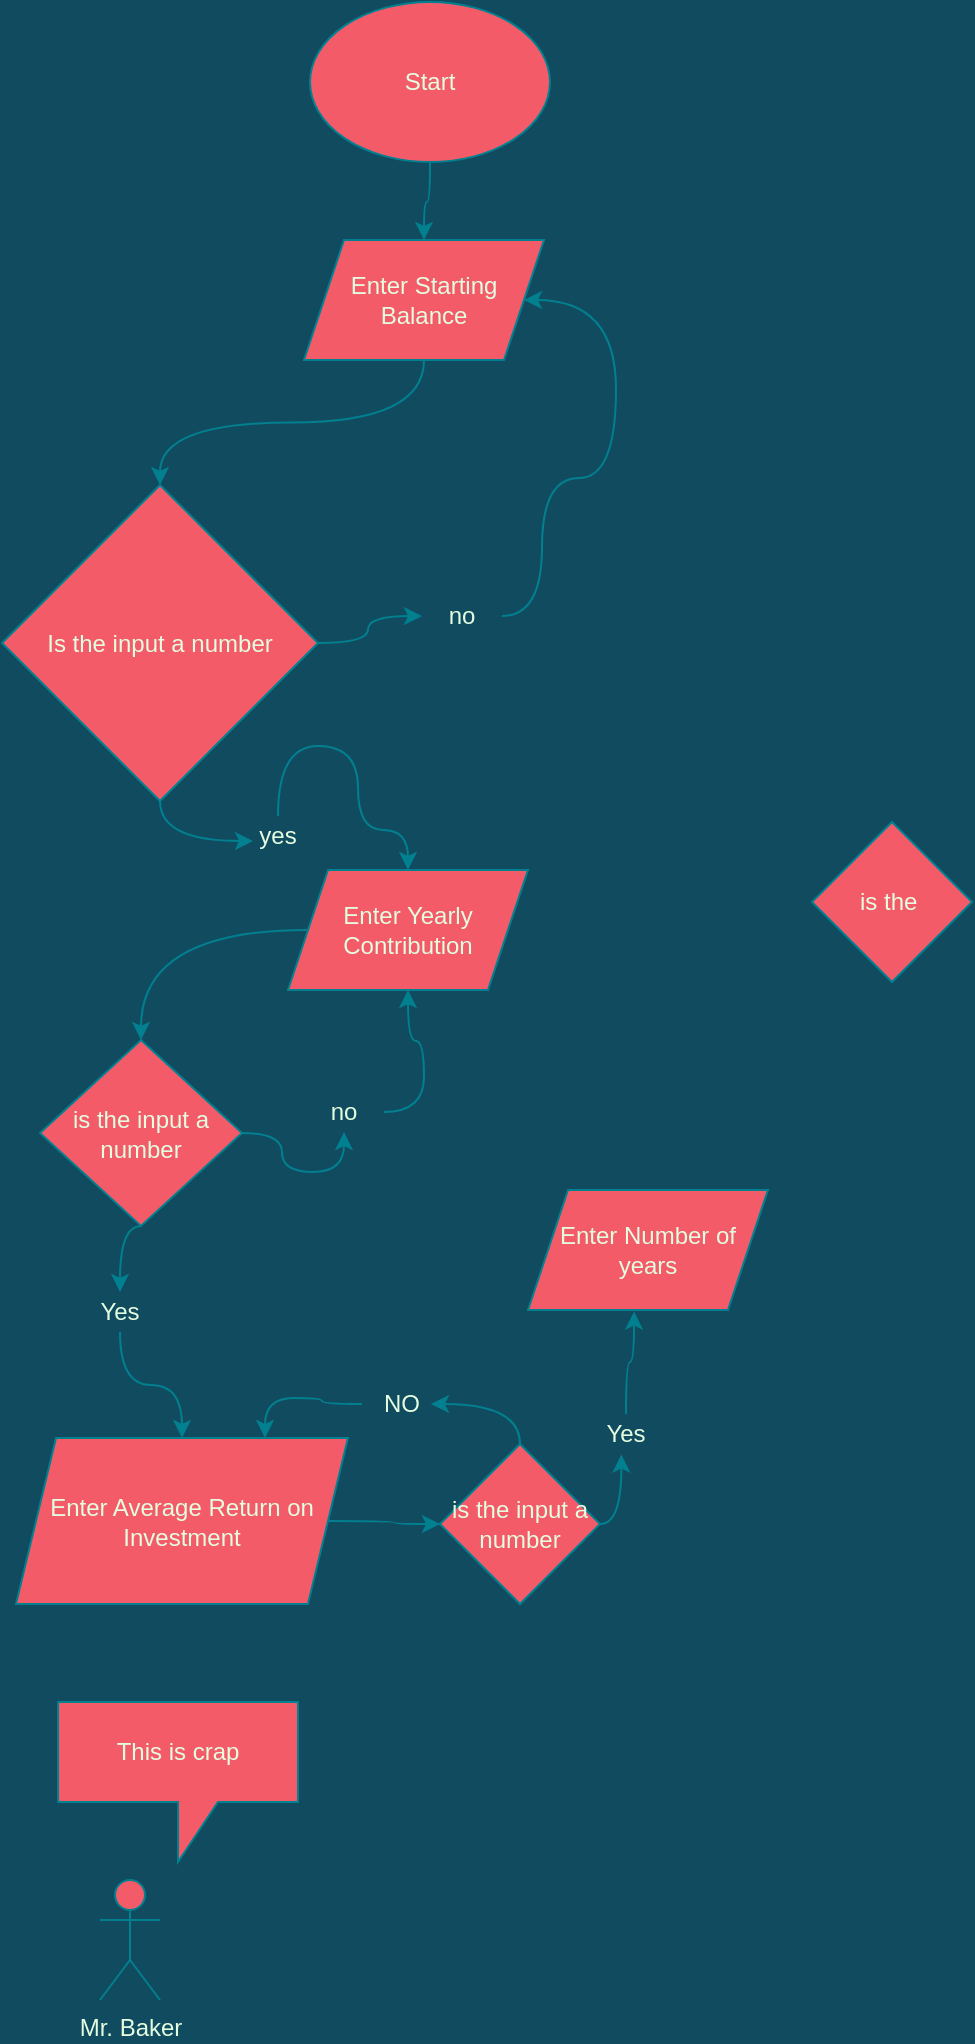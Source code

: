 <mxfile version="13.6.10" type="github">
  <diagram id="qUnon9rWK1T8DNUqRCIi" name="Page-1">
    <mxGraphModel grid="0" dx="508" dy="575" gridSize="10" guides="1" tooltips="1" connect="1" arrows="1" fold="1" page="1" pageScale="1" pageWidth="850" pageHeight="1100" math="0" shadow="0" background="#114B5F">
      <root>
        <mxCell id="0" />
        <mxCell id="1" parent="0" />
        <mxCell id="c7U_lFZOKelw3ld-xOK1-2" value="" parent="1" target="c7U_lFZOKelw3ld-xOK1-1" source="TYUJkwS5z9lv2B-sG-99-1" edge="1" style="edgeStyle=orthogonalEdgeStyle;orthogonalLoop=1;jettySize=auto;html=1;labelBackgroundColor=#114B5F;strokeColor=#028090;fontColor=#E4FDE1;curved=1;exitX=0.5;exitY=1;exitDx=0;exitDy=0;">
          <mxGeometry as="geometry" relative="1">
            <mxPoint as="sourcePoint" x="265" y="200" />
          </mxGeometry>
        </mxCell>
        <mxCell id="TYUJkwS5z9lv2B-sG-99-1" value="Start" parent="1" style="ellipse;whiteSpace=wrap;html=1;fillColor=#F45B69;strokeColor=#028090;fontColor=#E4FDE1;" vertex="1">
          <mxGeometry as="geometry" x="216" y="36" width="120" height="80" />
        </mxCell>
        <mxCell id="c7U_lFZOKelw3ld-xOK1-4" value="" parent="1" target="lZdONFPbMPYTnM9vWjer-17" source="c7U_lFZOKelw3ld-xOK1-1" edge="1" style="edgeStyle=orthogonalEdgeStyle;orthogonalLoop=1;jettySize=auto;html=1;labelBackgroundColor=#114B5F;strokeColor=#028090;fontColor=#E4FDE1;curved=1;entryX=0.5;entryY=0;entryDx=0;entryDy=0;">
          <mxGeometry as="geometry" relative="1">
            <mxPoint as="targetPoint" x="273" y="306" />
          </mxGeometry>
        </mxCell>
        <mxCell id="c7U_lFZOKelw3ld-xOK1-1" value="Enter Starting Balance" parent="1" style="shape=parallelogram;perimeter=parallelogramPerimeter;whiteSpace=wrap;html=1;fixedSize=1;fillColor=#F45B69;strokeColor=#028090;fontColor=#E4FDE1;" vertex="1">
          <mxGeometry as="geometry" x="213" y="155" width="120" height="60" />
        </mxCell>
        <mxCell id="lZdONFPbMPYTnM9vWjer-3" value="" parent="1" target="lZdONFPbMPYTnM9vWjer-2" source="lZdONFPbMPYTnM9vWjer-32" edge="1" style="edgeStyle=orthogonalEdgeStyle;orthogonalLoop=1;jettySize=auto;html=1;labelBackgroundColor=#114B5F;strokeColor=#028090;fontColor=#E4FDE1;curved=1;exitX=0.5;exitY=0;exitDx=0;exitDy=0;">
          <mxGeometry as="geometry" relative="1">
            <mxPoint as="sourcePoint" x="273" y="366" />
            <Array as="points">
              <mxPoint x="200" y="408" />
              <mxPoint x="240" y="408" />
              <mxPoint x="240" y="450" />
              <mxPoint x="265" y="450" />
            </Array>
          </mxGeometry>
        </mxCell>
        <mxCell id="lZdONFPbMPYTnM9vWjer-5" value="" parent="1" target="lZdONFPbMPYTnM9vWjer-27" source="lZdONFPbMPYTnM9vWjer-2" edge="1" style="edgeStyle=orthogonalEdgeStyle;orthogonalLoop=1;jettySize=auto;html=1;labelBackgroundColor=#114B5F;strokeColor=#028090;fontColor=#E4FDE1;curved=1;entryX=0.5;entryY=0;entryDx=0;entryDy=0;">
          <mxGeometry as="geometry" relative="1" />
        </mxCell>
        <mxCell id="lZdONFPbMPYTnM9vWjer-2" value="Enter Yearly Contribution" parent="1" style="shape=parallelogram;perimeter=parallelogramPerimeter;whiteSpace=wrap;html=1;fixedSize=1;fillColor=#F45B69;strokeColor=#028090;fontColor=#E4FDE1;" vertex="1">
          <mxGeometry as="geometry" x="205" y="470" width="120" height="60" />
        </mxCell>
        <mxCell id="lZdONFPbMPYTnM9vWjer-35" parent="1" target="c7U_lFZOKelw3ld-xOK1-1" source="lZdONFPbMPYTnM9vWjer-36" edge="1" style="edgeStyle=orthogonalEdgeStyle;curved=1;rounded=1;orthogonalLoop=1;jettySize=auto;html=1;exitX=1;exitY=0.5;exitDx=0;exitDy=0;entryX=1;entryY=0.5;entryDx=0;entryDy=0;strokeColor=#028090;fillColor=#F45B69;fontColor=#E4FDE1;">
          <mxGeometry as="geometry" relative="1">
            <Array as="points">
              <mxPoint x="332" y="343" />
              <mxPoint x="332" y="274" />
              <mxPoint x="369" y="274" />
              <mxPoint x="369" y="185" />
            </Array>
          </mxGeometry>
        </mxCell>
        <mxCell id="lZdONFPbMPYTnM9vWjer-17" value="Is the input a number" parent="1" style="rhombus;whiteSpace=wrap;html=1;strokeColor=#028090;fillColor=#F45B69;fontColor=#E4FDE1;" vertex="1">
          <mxGeometry as="geometry" x="62" y="277.5" width="158" height="158" />
        </mxCell>
        <mxCell id="lZdONFPbMPYTnM9vWjer-39" parent="1" target="lZdONFPbMPYTnM9vWjer-2" source="lZdONFPbMPYTnM9vWjer-40" edge="1" style="edgeStyle=orthogonalEdgeStyle;curved=1;rounded=1;orthogonalLoop=1;jettySize=auto;html=1;exitX=1;exitY=0.5;exitDx=0;exitDy=0;entryX=0.5;entryY=1;entryDx=0;entryDy=0;strokeColor=#028090;fillColor=#F45B69;fontColor=#E4FDE1;">
          <mxGeometry as="geometry" relative="1" />
        </mxCell>
        <mxCell id="lZdONFPbMPYTnM9vWjer-51" parent="1" target="lZdONFPbMPYTnM9vWjer-50" source="lZdONFPbMPYTnM9vWjer-52" edge="1" style="edgeStyle=orthogonalEdgeStyle;curved=1;rounded=1;orthogonalLoop=1;jettySize=auto;html=1;exitX=0.5;exitY=1;exitDx=0;exitDy=0;entryX=0.5;entryY=0;entryDx=0;entryDy=0;strokeColor=#028090;fillColor=#F45B69;fontColor=#E4FDE1;">
          <mxGeometry as="geometry" relative="1" />
        </mxCell>
        <mxCell id="lZdONFPbMPYTnM9vWjer-27" value="is the input a number" parent="1" style="rhombus;whiteSpace=wrap;html=1;strokeColor=#028090;fillColor=#F45B69;fontColor=#E4FDE1;" vertex="1">
          <mxGeometry as="geometry" x="81" y="555" width="101" height="93" />
        </mxCell>
        <mxCell id="lZdONFPbMPYTnM9vWjer-32" value="yes" parent="1" style="text;html=1;strokeColor=none;fillColor=none;align=center;verticalAlign=middle;whiteSpace=wrap;rounded=0;fontColor=#E4FDE1;" vertex="1">
          <mxGeometry as="geometry" x="180" y="443" width="40" height="20" />
        </mxCell>
        <mxCell id="lZdONFPbMPYTnM9vWjer-34" value="" parent="1" source="lZdONFPbMPYTnM9vWjer-17" edge="1" style="edgeStyle=orthogonalEdgeStyle;orthogonalLoop=1;jettySize=auto;html=1;labelBackgroundColor=#114B5F;strokeColor=#028090;fontColor=#E4FDE1;curved=1;exitX=0.5;exitY=1;exitDx=0;exitDy=0;">
          <mxGeometry as="geometry" relative="1">
            <mxPoint as="sourcePoint" x="141" y="435.5" />
            <mxPoint as="targetPoint" x="187" y="456" />
          </mxGeometry>
        </mxCell>
        <mxCell id="lZdONFPbMPYTnM9vWjer-36" value="no" parent="1" style="text;html=1;strokeColor=none;fillColor=none;align=center;verticalAlign=middle;whiteSpace=wrap;rounded=0;fontColor=#E4FDE1;" vertex="1">
          <mxGeometry as="geometry" x="272" y="333" width="40" height="20" />
        </mxCell>
        <mxCell id="lZdONFPbMPYTnM9vWjer-38" parent="1" target="lZdONFPbMPYTnM9vWjer-36" source="lZdONFPbMPYTnM9vWjer-17" edge="1" style="edgeStyle=orthogonalEdgeStyle;curved=1;rounded=1;orthogonalLoop=1;jettySize=auto;html=1;exitX=1;exitY=0.5;exitDx=0;exitDy=0;entryX=0;entryY=0.5;entryDx=0;entryDy=0;strokeColor=#028090;fillColor=#F45B69;fontColor=#E4FDE1;">
          <mxGeometry as="geometry" relative="1">
            <mxPoint as="sourcePoint" x="220" y="356.5" />
            <mxPoint as="targetPoint" x="323" y="185" />
            <Array as="points">
              <mxPoint x="245" y="357" />
              <mxPoint x="245" y="343" />
            </Array>
          </mxGeometry>
        </mxCell>
        <mxCell id="lZdONFPbMPYTnM9vWjer-40" value="no" parent="1" style="text;html=1;strokeColor=none;fillColor=none;align=center;verticalAlign=middle;whiteSpace=wrap;rounded=0;fontColor=#E4FDE1;" vertex="1">
          <mxGeometry as="geometry" x="213" y="581" width="40" height="20" />
        </mxCell>
        <mxCell id="lZdONFPbMPYTnM9vWjer-41" parent="1" target="lZdONFPbMPYTnM9vWjer-40" source="lZdONFPbMPYTnM9vWjer-27" edge="1" style="edgeStyle=orthogonalEdgeStyle;curved=1;rounded=1;orthogonalLoop=1;jettySize=auto;html=1;exitX=1;exitY=0.5;exitDx=0;exitDy=0;entryX=0.5;entryY=1;entryDx=0;entryDy=0;strokeColor=#028090;fillColor=#F45B69;fontColor=#E4FDE1;">
          <mxGeometry as="geometry" relative="1">
            <mxPoint as="sourcePoint" x="182" y="601.5" />
            <mxPoint as="targetPoint" x="265" y="530" />
          </mxGeometry>
        </mxCell>
        <mxCell id="lZdONFPbMPYTnM9vWjer-55" parent="1" target="lZdONFPbMPYTnM9vWjer-54" source="lZdONFPbMPYTnM9vWjer-50" edge="1" style="edgeStyle=orthogonalEdgeStyle;curved=1;rounded=1;orthogonalLoop=1;jettySize=auto;html=1;exitX=1;exitY=0.5;exitDx=0;exitDy=0;entryX=0;entryY=0.5;entryDx=0;entryDy=0;strokeColor=#028090;fillColor=#F45B69;fontColor=#E4FDE1;">
          <mxGeometry as="geometry" relative="1" />
        </mxCell>
        <mxCell id="lZdONFPbMPYTnM9vWjer-50" value="Enter Average Return on Investment" parent="1" style="shape=parallelogram;perimeter=parallelogramPerimeter;whiteSpace=wrap;html=1;fixedSize=1;strokeColor=#028090;fillColor=#F45B69;fontColor=#E4FDE1;" vertex="1">
          <mxGeometry as="geometry" x="69" y="754" width="166" height="83" />
        </mxCell>
        <mxCell id="lZdONFPbMPYTnM9vWjer-52" value="Yes" parent="1" style="text;html=1;strokeColor=none;fillColor=none;align=center;verticalAlign=middle;whiteSpace=wrap;rounded=0;fontColor=#E4FDE1;" vertex="1">
          <mxGeometry as="geometry" x="101" y="681" width="40" height="20" />
        </mxCell>
        <mxCell id="lZdONFPbMPYTnM9vWjer-53" parent="1" target="lZdONFPbMPYTnM9vWjer-52" source="lZdONFPbMPYTnM9vWjer-27" edge="1" style="edgeStyle=orthogonalEdgeStyle;curved=1;rounded=1;orthogonalLoop=1;jettySize=auto;html=1;exitX=0.5;exitY=1;exitDx=0;exitDy=0;entryX=0.5;entryY=0;entryDx=0;entryDy=0;strokeColor=#028090;fillColor=#F45B69;fontColor=#E4FDE1;">
          <mxGeometry as="geometry" relative="1">
            <mxPoint as="sourcePoint" x="131.5" y="648" />
            <mxPoint as="targetPoint" x="152" y="754" />
          </mxGeometry>
        </mxCell>
        <mxCell id="lZdONFPbMPYTnM9vWjer-60" parent="1" target="lZdONFPbMPYTnM9vWjer-50" source="lZdONFPbMPYTnM9vWjer-61" edge="1" style="edgeStyle=orthogonalEdgeStyle;curved=1;rounded=1;orthogonalLoop=1;jettySize=auto;html=1;exitX=0;exitY=0.5;exitDx=0;exitDy=0;entryX=0.75;entryY=0;entryDx=0;entryDy=0;strokeColor=#028090;fillColor=#F45B69;fontColor=#E4FDE1;">
          <mxGeometry as="geometry" relative="1" />
        </mxCell>
        <mxCell id="lZdONFPbMPYTnM9vWjer-63" parent="1" target="lZdONFPbMPYTnM9vWjer-59" source="lZdONFPbMPYTnM9vWjer-64" edge="1" style="edgeStyle=orthogonalEdgeStyle;curved=1;rounded=1;orthogonalLoop=1;jettySize=auto;html=1;exitX=0.5;exitY=0;exitDx=0;exitDy=0;entryX=0.442;entryY=1.013;entryDx=0;entryDy=0;entryPerimeter=0;strokeColor=#028090;fillColor=#F45B69;fontColor=#E4FDE1;">
          <mxGeometry as="geometry" relative="1" />
        </mxCell>
        <mxCell id="lZdONFPbMPYTnM9vWjer-54" value="is the input a number" parent="1" style="rhombus;whiteSpace=wrap;html=1;strokeColor=#028090;fillColor=#F45B69;fontColor=#E4FDE1;" vertex="1">
          <mxGeometry as="geometry" x="281" y="757" width="80" height="80" />
        </mxCell>
        <mxCell id="lZdONFPbMPYTnM9vWjer-56" value="Mr. Baker" parent="1" style="shape=umlActor;verticalLabelPosition=bottom;verticalAlign=top;html=1;outlineConnect=0;strokeColor=#028090;fillColor=#F45B69;fontColor=#E4FDE1;" vertex="1">
          <mxGeometry as="geometry" x="111" y="975" width="30" height="60" />
        </mxCell>
        <mxCell id="lZdONFPbMPYTnM9vWjer-57" value="This is crap" parent="1" style="shape=callout;whiteSpace=wrap;html=1;perimeter=calloutPerimeter;strokeColor=#028090;fillColor=#F45B69;fontColor=#E4FDE1;" vertex="1">
          <mxGeometry as="geometry" x="90" y="886" width="120" height="80" />
        </mxCell>
        <mxCell id="lZdONFPbMPYTnM9vWjer-59" value="Enter Number of years" parent="1" style="shape=parallelogram;perimeter=parallelogramPerimeter;whiteSpace=wrap;html=1;fixedSize=1;strokeColor=#028090;fillColor=#F45B69;fontColor=#E4FDE1;" vertex="1">
          <mxGeometry as="geometry" x="325" y="630" width="120" height="60" />
        </mxCell>
        <mxCell id="lZdONFPbMPYTnM9vWjer-61" value="NO" parent="1" style="text;html=1;strokeColor=none;fillColor=none;align=center;verticalAlign=middle;whiteSpace=wrap;rounded=0;fontColor=#E4FDE1;" vertex="1">
          <mxGeometry as="geometry" x="242" y="727" width="40" height="20" />
        </mxCell>
        <mxCell id="lZdONFPbMPYTnM9vWjer-62" parent="1" source="lZdONFPbMPYTnM9vWjer-54" edge="1" style="edgeStyle=orthogonalEdgeStyle;curved=1;rounded=1;orthogonalLoop=1;jettySize=auto;html=1;exitX=0.5;exitY=0;exitDx=0;exitDy=0;strokeColor=#028090;fillColor=#F45B69;fontColor=#E4FDE1;">
          <mxGeometry as="geometry" relative="1">
            <mxPoint as="sourcePoint" x="321" y="757" />
            <mxPoint as="targetPoint" x="276" y="737" />
          </mxGeometry>
        </mxCell>
        <mxCell id="lZdONFPbMPYTnM9vWjer-64" value="Yes" parent="1" style="text;html=1;strokeColor=none;fillColor=none;align=center;verticalAlign=middle;whiteSpace=wrap;rounded=0;fontColor=#E4FDE1;" vertex="1">
          <mxGeometry as="geometry" x="354" y="742" width="40" height="20" />
        </mxCell>
        <mxCell id="lZdONFPbMPYTnM9vWjer-65" parent="1" target="lZdONFPbMPYTnM9vWjer-64" source="lZdONFPbMPYTnM9vWjer-54" edge="1" style="edgeStyle=orthogonalEdgeStyle;curved=1;rounded=1;orthogonalLoop=1;jettySize=auto;html=1;exitX=1;exitY=0.5;exitDx=0;exitDy=0;entryX=0.442;entryY=1.013;entryDx=0;entryDy=0;entryPerimeter=0;strokeColor=#028090;fillColor=#F45B69;fontColor=#E4FDE1;">
          <mxGeometry as="geometry" relative="1">
            <mxPoint as="sourcePoint" x="361" y="797" />
            <mxPoint as="targetPoint" x="372.04" y="698.78" />
          </mxGeometry>
        </mxCell>
        <mxCell id="lZdONFPbMPYTnM9vWjer-66" value="is the&amp;nbsp;" parent="1" style="rhombus;whiteSpace=wrap;html=1;strokeColor=#028090;fillColor=#F45B69;fontColor=#E4FDE1;" vertex="1">
          <mxGeometry as="geometry" x="467" y="446" width="80" height="80" />
        </mxCell>
      </root>
    </mxGraphModel>
  </diagram>
</mxfile>
